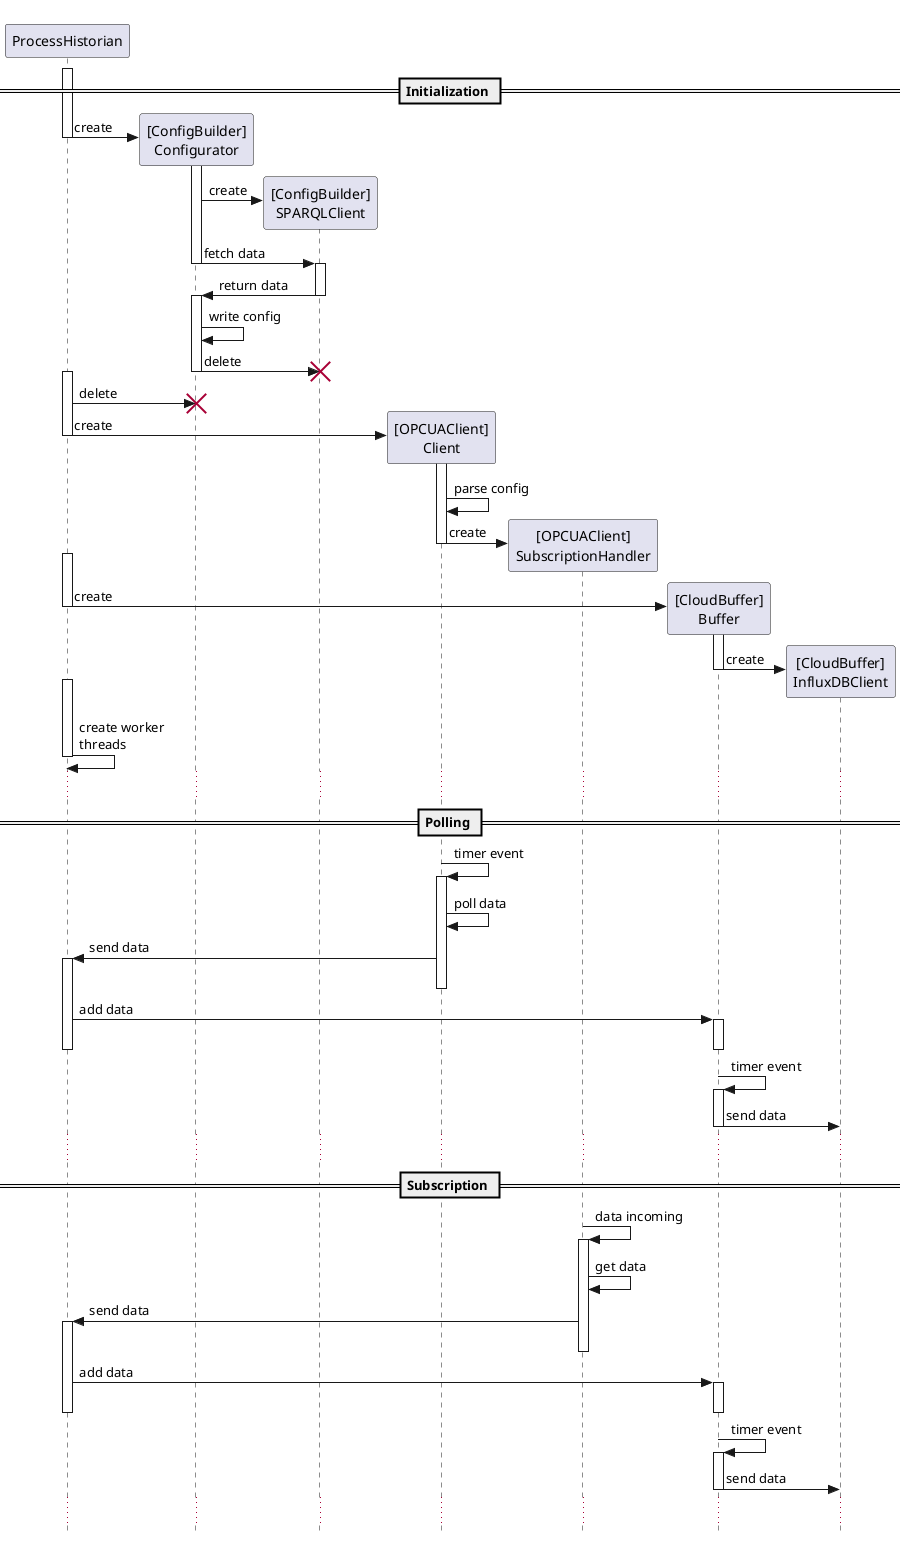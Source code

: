 @startuml "Sequence Diagram"
skinparam style strictuml
participant ProcessHistorian
== Initialization ==
activate ProcessHistorian
ProcessHistorian -> "[ConfigBuilder]\nConfigurator" as ConfigBuilder.Configurator ** : create
deactivate ProcessHistorian
activate ConfigBuilder.Configurator
ConfigBuilder.Configurator -> "[ConfigBuilder]\nSPARQLClient" as ConfigBuilder.SPARQLClient ** : create
ConfigBuilder.Configurator -> ConfigBuilder.SPARQLClient : fetch data
deactivate ConfigBuilder.Configurator
activate ConfigBuilder.SPARQLClient
ConfigBuilder.SPARQLClient -> ConfigBuilder.Configurator : return data
deactivate ConfigBuilder.SPARQLClient
activate ConfigBuilder.Configurator
ConfigBuilder.Configurator -> ConfigBuilder.Configurator : write config
ConfigBuilder.Configurator -> ConfigBuilder.SPARQLClient !! : delete
deactivate ConfigBuilder.Configurator
activate ProcessHistorian
ProcessHistorian -> ConfigBuilder.Configurator !! : delete

ProcessHistorian -> "[OPCUAClient]\nClient" as OPCUAClient.Client ** : create
activate OPCUAClient.Client
deactivate ProcessHistorian
OPCUAClient.Client -> OPCUAClient.Client : parse config
OPCUAClient.Client -> "[OPCUAClient]\nSubscriptionHandler" as OPCUAClient.SubscriptionHandler ** : create
deactivate OPCUAClient.Client

activate ProcessHistorian
ProcessHistorian -> "[CloudBuffer]\nBuffer" as CloudBuffer.Buffer ** : create
activate CloudBuffer.Buffer
deactivate ProcessHistorian
CloudBuffer.Buffer -> "[CloudBuffer]\nInfluxDBClient" as CloudBuffer.InfluxDBClient ** : create
deactivate CloudBuffer.Buffer
activate ProcessHistorian
ProcessHistorian -> ProcessHistorian : create worker\nthreads
deactivate ProcessHistorian
...

== Polling ==

OPCUAClient.Client -> OPCUAClient.Client : timer event
activate OPCUAClient.Client
OPCUAClient.Client -> OPCUAClient.Client : poll data
OPCUAClient.Client -> ProcessHistorian : send data
activate ProcessHistorian
deactivate OPCUAClient.Client
ProcessHistorian -> CloudBuffer.Buffer : add data
activate CloudBuffer.Buffer
deactivate CloudBuffer.Buffer
deactivate ProcessHistorian
CloudBuffer.Buffer -> CloudBuffer.Buffer : timer event
activate CloudBuffer.Buffer
CloudBuffer.Buffer -> CloudBuffer.InfluxDBClient : send data
deactivate CloudBuffer.Buffer
...

== Subscription ==

OPCUAClient.SubscriptionHandler -> OPCUAClient.SubscriptionHandler : data incoming
activate OPCUAClient.SubscriptionHandler
OPCUAClient.SubscriptionHandler -> OPCUAClient.SubscriptionHandler : get data
OPCUAClient.SubscriptionHandler -> ProcessHistorian : send data
activate ProcessHistorian
deactivate OPCUAClient.SubscriptionHandler
ProcessHistorian -> CloudBuffer.Buffer : add data
activate CloudBuffer.Buffer
deactivate CloudBuffer.Buffer
deactivate ProcessHistorian
CloudBuffer.Buffer -> CloudBuffer.Buffer : timer event
activate CloudBuffer.Buffer
CloudBuffer.Buffer -> CloudBuffer.InfluxDBClient : send data
deactivate CloudBuffer.Buffer
...
@enduml